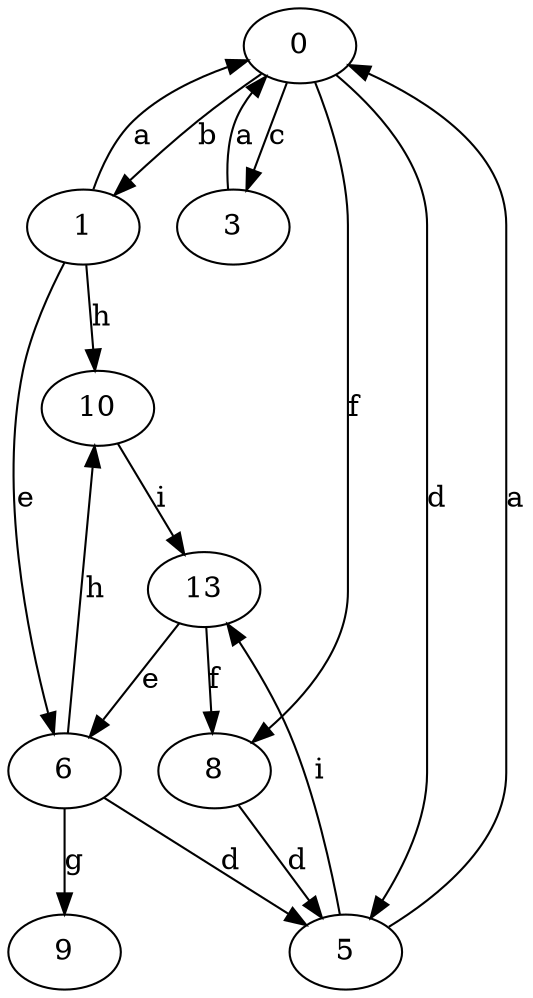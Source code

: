 strict digraph  {
0;
1;
3;
5;
6;
8;
9;
10;
13;
0 -> 1  [label=b];
0 -> 3  [label=c];
0 -> 5  [label=d];
0 -> 8  [label=f];
1 -> 0  [label=a];
1 -> 6  [label=e];
1 -> 10  [label=h];
3 -> 0  [label=a];
5 -> 0  [label=a];
5 -> 13  [label=i];
6 -> 5  [label=d];
6 -> 9  [label=g];
6 -> 10  [label=h];
8 -> 5  [label=d];
10 -> 13  [label=i];
13 -> 6  [label=e];
13 -> 8  [label=f];
}
